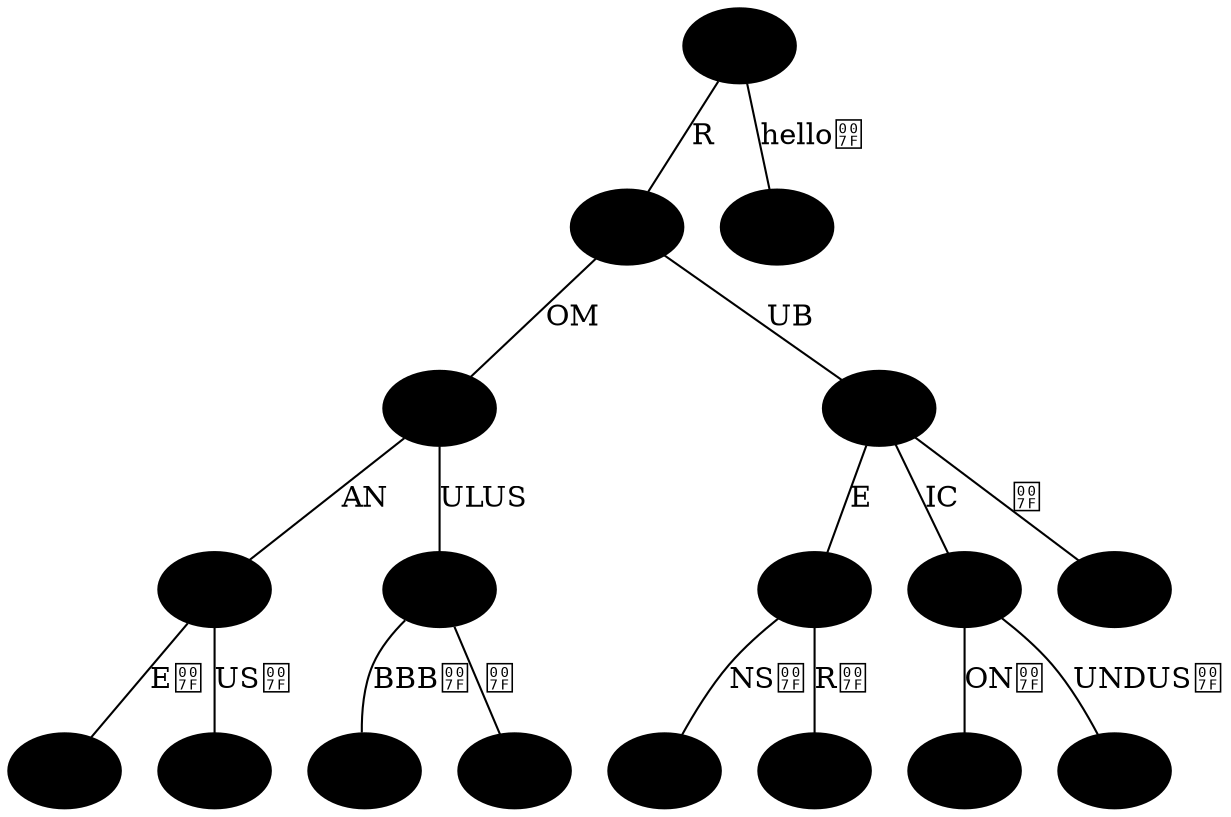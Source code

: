 graph G {
 "0" [shape=ellipse style=filled fillcolor=black];
 "6" [shape=ellipse style=filled fillcolor=black];
     "0" -- "6" [label="R"];
 "6" [shape=ellipse style=filled fillcolor=black];
 "4" [shape=ellipse style=filled fillcolor=black];
     "6" -- "4" [label="OM"];
 "4" [shape=ellipse style=filled fillcolor=black];
 "2" [shape=ellipse style=filled fillcolor=black];
     "4" -- "2" [label="AN"];
 "2" [shape=ellipse style=filled fillcolor=black];
 "1" [shape=ellipse style=filled fillcolor=black];
     "2" -- "1" [label="E"];
 "1" [shape=ellipse style=filled fillcolor=black];
 "2" [shape=ellipse style=filled fillcolor=black];
 "3" [shape=ellipse style=filled fillcolor=black];
     "2" -- "3" [label="US"];
 "3" [shape=ellipse style=filled fillcolor=black];
 "4" [shape=ellipse style=filled fillcolor=black];
 "5" [shape=ellipse style=filled fillcolor=black];
     "4" -- "5" [label="ULUS"];
 "5" [shape=ellipse style=filled fillcolor=black];
 "17" [shape=ellipse style=filled fillcolor=black];
     "5" -- "17" [label="BBB"];
 "17" [shape=ellipse style=filled fillcolor=black];
 "5" [shape=ellipse style=filled fillcolor=black];
 "16" [shape=ellipse style=filled fillcolor=black];
     "5" -- "16" [label=""];
 "16" [shape=ellipse style=filled fillcolor=black];
 "6" [shape=ellipse style=filled fillcolor=black];
 "10" [shape=ellipse style=filled fillcolor=black];
     "6" -- "10" [label="UB"];
 "10" [shape=ellipse style=filled fillcolor=black];
 "8" [shape=ellipse style=filled fillcolor=black];
     "10" -- "8" [label="E"];
 "8" [shape=ellipse style=filled fillcolor=black];
 "7" [shape=ellipse style=filled fillcolor=black];
     "8" -- "7" [label="NS"];
 "7" [shape=ellipse style=filled fillcolor=black];
 "8" [shape=ellipse style=filled fillcolor=black];
 "9" [shape=ellipse style=filled fillcolor=black];
     "8" -- "9" [label="R"];
 "9" [shape=ellipse style=filled fillcolor=black];
 "10" [shape=ellipse style=filled fillcolor=black];
 "12" [shape=ellipse style=filled fillcolor=black];
     "10" -- "12" [label="IC"];
 "12" [shape=ellipse style=filled fillcolor=black];
 "11" [shape=ellipse style=filled fillcolor=black];
     "12" -- "11" [label="ON"];
 "11" [shape=ellipse style=filled fillcolor=black];
 "12" [shape=ellipse style=filled fillcolor=black];
 "13" [shape=ellipse style=filled fillcolor=black];
     "12" -- "13" [label="UNDUS"];
 "13" [shape=ellipse style=filled fillcolor=black];
 "10" [shape=ellipse style=filled fillcolor=black];
 "18" [shape=ellipse style=filled fillcolor=black];
     "10" -- "18" [label=""];
 "18" [shape=ellipse style=filled fillcolor=black];
 "0" [shape=ellipse style=filled fillcolor=black];
 "15" [shape=ellipse style=filled fillcolor=black];
     "0" -- "15" [label="hello"];
 "15" [shape=ellipse style=filled fillcolor=black];
}